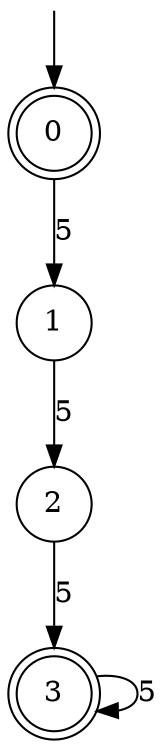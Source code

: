 digraph g {

	s0 [shape="doublecircle" label="0"];
	s1 [shape="circle" label="1"];
	s2 [shape="circle" label="2"];
	s3 [shape="doublecircle" label="3"];
	s0 -> s1 [label="5"];
	s1 -> s2 [label="5"];
	s2 -> s3 [label="5"];
	s3 -> s3 [label="5"];

__start0 [label="" shape="none" width="0" height="0"];
__start0 -> s0;

}
